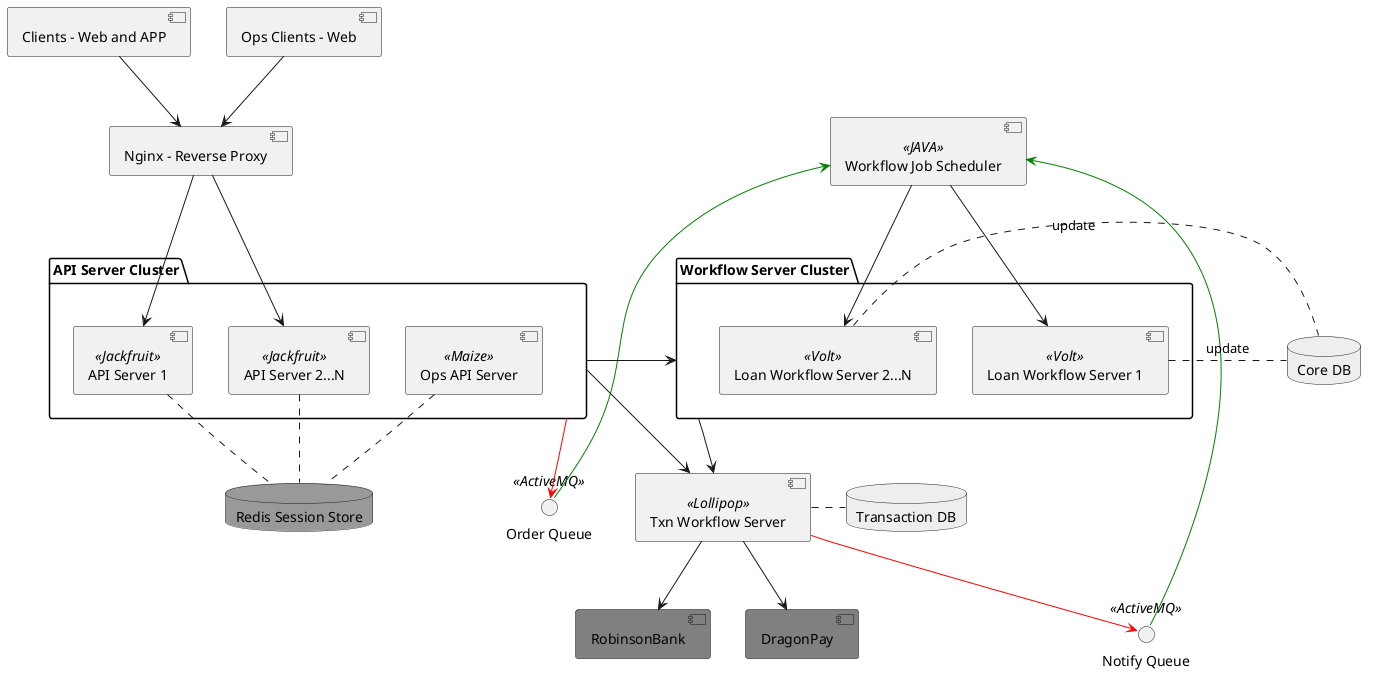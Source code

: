 
@startuml

component [Clients - Web and APP] as CLIENTS
component [Ops Clients - Web] as OPS_CLIENTS

component [Nginx - Reverse Proxy] as NGINX

package "API Server Cluster" as API_SERVER_CLUSTER {
	component [API Server 1] as JACKFRUIT1 <<Jackfruit>>
	component [API Server 2...N] as JACKFRUIT2 <<Jackfruit>>
	component [Ops API Server] as MAIZE <<Maize>>
}

database "Redis Session Store" as SESSION_DB #999

interface "Order Queue" as Q_ORDER <<ActiveMQ>>
interface "Notify Queue" as Q_NOTIFY <<ActiveMQ>>

component [Workflow Job Scheduler] as WF_SCHEDULER <<JAVA>>
database "Transaction DB" as TXN_DB #eee

component [Txn Workflow Server] as LOLLIPOP <<Lollipop>>
component [DragonPay] as DP #grey
component [RobinsonBank] as RB #grey

LOLLIPOP --> DP
LOLLIPOP --> RB

JACKFRUIT1 .. SESSION_DB
JACKFRUIT2 .. SESSION_DB
MAIZE .. SESSION_DB

CLIENTS --> NGINX
OPS_CLIENTS --> NGINX

NGINX --> JACKFRUIT1
NGINX --> JACKFRUIT2

API_SERVER_CLUSTER --> Q_ORDER #red
WF_SCHEDULER <-- Q_ORDER #green

LOLLIPOP . TXN_DB

package "Workflow Server Cluster" as WF_SERVER_CLUSTER {
	component [Loan Workflow Server 1] as VOLT1 <<Volt>>
	component [Loan Workflow Server 2...N] as VOLT2 <<Volt>>
}

WF_SERVER_CLUSTER --> LOLLIPOP
WF_SCHEDULER <-- Q_NOTIFY #green
LOLLIPOP --> Q_NOTIFY #red

API_SERVER_CLUSTER -> WF_SERVER_CLUSTER
API_SERVER_CLUSTER -> LOLLIPOP

database "Core DB" as DB #EEE

VOLT1 . DB : update
VOLT2 . DB : update

WF_SCHEDULER --> VOLT1
WF_SCHEDULER --> VOLT2

@enduml